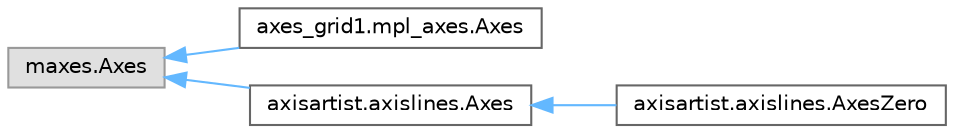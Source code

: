 digraph "Graphical Class Hierarchy"
{
 // LATEX_PDF_SIZE
  bgcolor="transparent";
  edge [fontname=Helvetica,fontsize=10,labelfontname=Helvetica,labelfontsize=10];
  node [fontname=Helvetica,fontsize=10,shape=box,height=0.2,width=0.4];
  rankdir="LR";
  Node0 [id="Node000000",label="maxes.Axes",height=0.2,width=0.4,color="grey60", fillcolor="#E0E0E0", style="filled",tooltip=" "];
  Node0 -> Node1 [id="edge3971_Node000000_Node000001",dir="back",color="steelblue1",style="solid",tooltip=" "];
  Node1 [id="Node000001",label="axes_grid1.mpl_axes.Axes",height=0.2,width=0.4,color="grey40", fillcolor="white", style="filled",URL="$d4/d8d/classaxes__grid1_1_1mpl__axes_1_1Axes.html",tooltip=" "];
  Node0 -> Node2 [id="edge3972_Node000000_Node000002",dir="back",color="steelblue1",style="solid",tooltip=" "];
  Node2 [id="Node000002",label="axisartist.axislines.Axes",height=0.2,width=0.4,color="grey40", fillcolor="white", style="filled",URL="$d1/d31/classaxisartist_1_1axislines_1_1Axes.html",tooltip=" "];
  Node2 -> Node3 [id="edge3973_Node000002_Node000003",dir="back",color="steelblue1",style="solid",tooltip=" "];
  Node3 [id="Node000003",label="axisartist.axislines.AxesZero",height=0.2,width=0.4,color="grey40", fillcolor="white", style="filled",URL="$da/d3d/classaxisartist_1_1axislines_1_1AxesZero.html",tooltip=" "];
}
